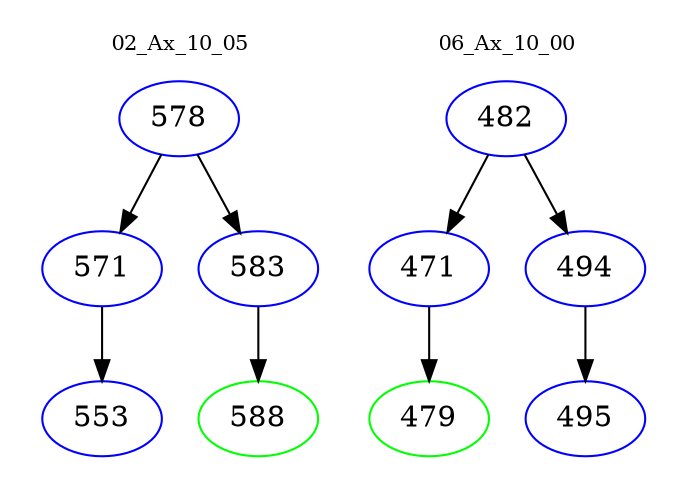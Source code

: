 digraph{
subgraph cluster_0 {
color = white
label = "02_Ax_10_05";
fontsize=10;
T0_578 [label="578", color="blue"]
T0_578 -> T0_571 [color="black"]
T0_571 [label="571", color="blue"]
T0_571 -> T0_553 [color="black"]
T0_553 [label="553", color="blue"]
T0_578 -> T0_583 [color="black"]
T0_583 [label="583", color="blue"]
T0_583 -> T0_588 [color="black"]
T0_588 [label="588", color="green"]
}
subgraph cluster_1 {
color = white
label = "06_Ax_10_00";
fontsize=10;
T1_482 [label="482", color="blue"]
T1_482 -> T1_471 [color="black"]
T1_471 [label="471", color="blue"]
T1_471 -> T1_479 [color="black"]
T1_479 [label="479", color="green"]
T1_482 -> T1_494 [color="black"]
T1_494 [label="494", color="blue"]
T1_494 -> T1_495 [color="black"]
T1_495 [label="495", color="blue"]
}
}
